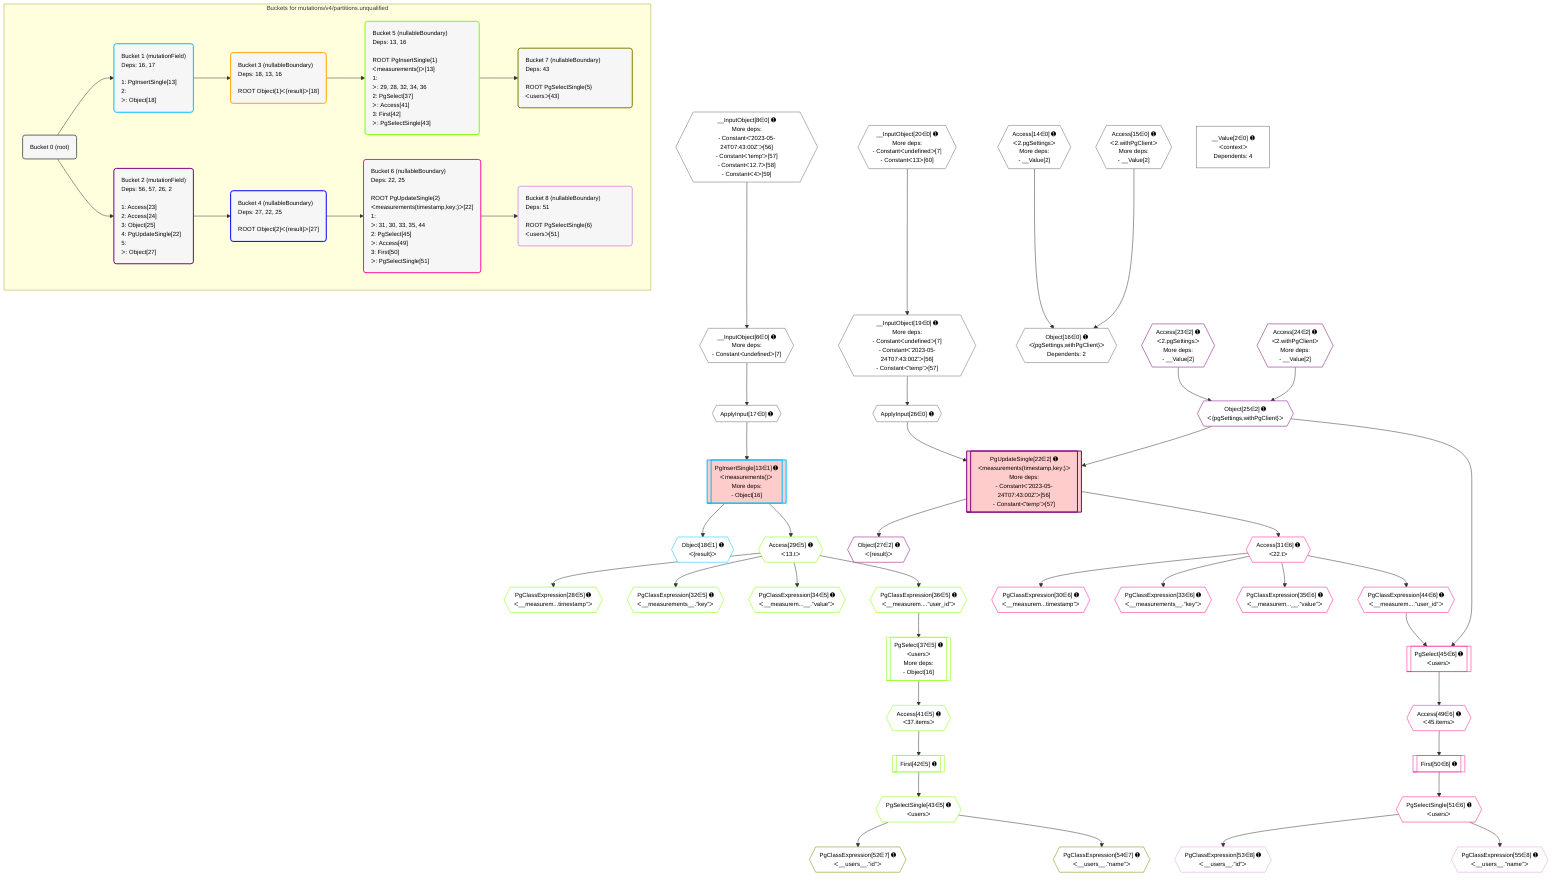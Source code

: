 %%{init: {'themeVariables': { 'fontSize': '12px'}}}%%
graph TD
    classDef path fill:#eee,stroke:#000,color:#000
    classDef plan fill:#fff,stroke-width:1px,color:#000
    classDef itemplan fill:#fff,stroke-width:2px,color:#000
    classDef unbatchedplan fill:#dff,stroke-width:1px,color:#000
    classDef sideeffectplan fill:#fcc,stroke-width:2px,color:#000
    classDef bucket fill:#f6f6f6,color:#000,stroke-width:2px,text-align:left

    subgraph "Buckets for mutations/v4/partitions.unqualified"
    Bucket0("Bucket 0 (root)"):::bucket
    Bucket1("Bucket 1 (mutationField)<br />Deps: 16, 17<br /><br />1: PgInsertSingle[13]<br />2: <br />ᐳ: Object[18]"):::bucket
    Bucket2("Bucket 2 (mutationField)<br />Deps: 56, 57, 26, 2<br /><br />1: Access[23]<br />2: Access[24]<br />3: Object[25]<br />4: PgUpdateSingle[22]<br />5: <br />ᐳ: Object[27]"):::bucket
    Bucket3("Bucket 3 (nullableBoundary)<br />Deps: 18, 13, 16<br /><br />ROOT Object{1}ᐸ{result}ᐳ[18]"):::bucket
    Bucket4("Bucket 4 (nullableBoundary)<br />Deps: 27, 22, 25<br /><br />ROOT Object{2}ᐸ{result}ᐳ[27]"):::bucket
    Bucket5("Bucket 5 (nullableBoundary)<br />Deps: 13, 16<br /><br />ROOT PgInsertSingle{1}ᐸmeasurements()ᐳ[13]<br />1: <br />ᐳ: 29, 28, 32, 34, 36<br />2: PgSelect[37]<br />ᐳ: Access[41]<br />3: First[42]<br />ᐳ: PgSelectSingle[43]"):::bucket
    Bucket6("Bucket 6 (nullableBoundary)<br />Deps: 22, 25<br /><br />ROOT PgUpdateSingle{2}ᐸmeasurements(timestamp,key;)ᐳ[22]<br />1: <br />ᐳ: 31, 30, 33, 35, 44<br />2: PgSelect[45]<br />ᐳ: Access[49]<br />3: First[50]<br />ᐳ: PgSelectSingle[51]"):::bucket
    Bucket7("Bucket 7 (nullableBoundary)<br />Deps: 43<br /><br />ROOT PgSelectSingle{5}ᐸusersᐳ[43]"):::bucket
    Bucket8("Bucket 8 (nullableBoundary)<br />Deps: 51<br /><br />ROOT PgSelectSingle{6}ᐸusersᐳ[51]"):::bucket
    end
    Bucket0 --> Bucket1 & Bucket2
    Bucket1 --> Bucket3
    Bucket2 --> Bucket4
    Bucket3 --> Bucket5
    Bucket4 --> Bucket6
    Bucket5 --> Bucket7
    Bucket6 --> Bucket8

    %% plan dependencies
    __InputObject8{{"__InputObject[8∈0] ➊<br />More deps:<br />- Constantᐸ'2023-05-24T07:43:00Z'ᐳ[56]<br />- Constantᐸ'temp'ᐳ[57]<br />- Constantᐸ12.7ᐳ[58]<br />- Constantᐸ4ᐳ[59]"}}:::plan
    __InputObject19{{"__InputObject[19∈0] ➊<br />More deps:<br />- Constantᐸundefinedᐳ[7]<br />- Constantᐸ'2023-05-24T07:43:00Z'ᐳ[56]<br />- Constantᐸ'temp'ᐳ[57]"}}:::plan
    __InputObject20{{"__InputObject[20∈0] ➊<br />More deps:<br />- Constantᐸundefinedᐳ[7]<br />- Constantᐸ13ᐳ[60]"}}:::plan
    __InputObject20 --> __InputObject19
    __InputObject6{{"__InputObject[6∈0] ➊<br />More deps:<br />- Constantᐸundefinedᐳ[7]"}}:::plan
    __InputObject8 --> __InputObject6
    Object16{{"Object[16∈0] ➊<br />ᐸ{pgSettings,withPgClient}ᐳ<br />Dependents: 2"}}:::plan
    Access14{{"Access[14∈0] ➊<br />ᐸ2.pgSettingsᐳ<br />More deps:<br />- __Value[2]"}}:::plan
    Access15{{"Access[15∈0] ➊<br />ᐸ2.withPgClientᐳ<br />More deps:<br />- __Value[2]"}}:::plan
    Access14 & Access15 --> Object16
    ApplyInput17{{"ApplyInput[17∈0] ➊"}}:::plan
    __InputObject6 --> ApplyInput17
    ApplyInput26{{"ApplyInput[26∈0] ➊"}}:::plan
    __InputObject19 --> ApplyInput26
    __Value2["__Value[2∈0] ➊<br />ᐸcontextᐳ<br />Dependents: 4"]:::plan
    PgInsertSingle13[["PgInsertSingle[13∈1] ➊<br />ᐸmeasurements()ᐳ<br />More deps:<br />- Object[16]"]]:::sideeffectplan
    ApplyInput17 --> PgInsertSingle13
    Object18{{"Object[18∈1] ➊<br />ᐸ{result}ᐳ"}}:::plan
    PgInsertSingle13 --> Object18
    PgUpdateSingle22[["PgUpdateSingle[22∈2] ➊<br />ᐸmeasurements(timestamp,key;)ᐳ<br />More deps:<br />- Constantᐸ'2023-05-24T07:43:00Z'ᐳ[56]<br />- Constantᐸ'temp'ᐳ[57]"]]:::sideeffectplan
    Object25{{"Object[25∈2] ➊<br />ᐸ{pgSettings,withPgClient}ᐳ"}}:::plan
    Object25 & ApplyInput26 --> PgUpdateSingle22
    Access23{{"Access[23∈2] ➊<br />ᐸ2.pgSettingsᐳ<br />More deps:<br />- __Value[2]"}}:::plan
    Access24{{"Access[24∈2] ➊<br />ᐸ2.withPgClientᐳ<br />More deps:<br />- __Value[2]"}}:::plan
    Access23 & Access24 --> Object25
    Object27{{"Object[27∈2] ➊<br />ᐸ{result}ᐳ"}}:::plan
    PgUpdateSingle22 --> Object27
    PgSelect37[["PgSelect[37∈5] ➊<br />ᐸusersᐳ<br />More deps:<br />- Object[16]"]]:::plan
    PgClassExpression36{{"PgClassExpression[36∈5] ➊<br />ᐸ__measurem....”user_id”ᐳ"}}:::plan
    PgClassExpression36 --> PgSelect37
    PgClassExpression28{{"PgClassExpression[28∈5] ➊<br />ᐸ__measurem...timestamp”ᐳ"}}:::plan
    Access29{{"Access[29∈5] ➊<br />ᐸ13.tᐳ"}}:::plan
    Access29 --> PgClassExpression28
    PgInsertSingle13 --> Access29
    PgClassExpression32{{"PgClassExpression[32∈5] ➊<br />ᐸ__measurements__.”key”ᐳ"}}:::plan
    Access29 --> PgClassExpression32
    PgClassExpression34{{"PgClassExpression[34∈5] ➊<br />ᐸ__measurem...__.”value”ᐳ"}}:::plan
    Access29 --> PgClassExpression34
    Access29 --> PgClassExpression36
    Access41{{"Access[41∈5] ➊<br />ᐸ37.itemsᐳ"}}:::plan
    PgSelect37 --> Access41
    First42[["First[42∈5] ➊"]]:::plan
    Access41 --> First42
    PgSelectSingle43{{"PgSelectSingle[43∈5] ➊<br />ᐸusersᐳ"}}:::plan
    First42 --> PgSelectSingle43
    PgSelect45[["PgSelect[45∈6] ➊<br />ᐸusersᐳ"]]:::plan
    PgClassExpression44{{"PgClassExpression[44∈6] ➊<br />ᐸ__measurem....”user_id”ᐳ"}}:::plan
    Object25 & PgClassExpression44 --> PgSelect45
    PgClassExpression30{{"PgClassExpression[30∈6] ➊<br />ᐸ__measurem...timestamp”ᐳ"}}:::plan
    Access31{{"Access[31∈6] ➊<br />ᐸ22.tᐳ"}}:::plan
    Access31 --> PgClassExpression30
    PgUpdateSingle22 --> Access31
    PgClassExpression33{{"PgClassExpression[33∈6] ➊<br />ᐸ__measurements__.”key”ᐳ"}}:::plan
    Access31 --> PgClassExpression33
    PgClassExpression35{{"PgClassExpression[35∈6] ➊<br />ᐸ__measurem...__.”value”ᐳ"}}:::plan
    Access31 --> PgClassExpression35
    Access31 --> PgClassExpression44
    Access49{{"Access[49∈6] ➊<br />ᐸ45.itemsᐳ"}}:::plan
    PgSelect45 --> Access49
    First50[["First[50∈6] ➊"]]:::plan
    Access49 --> First50
    PgSelectSingle51{{"PgSelectSingle[51∈6] ➊<br />ᐸusersᐳ"}}:::plan
    First50 --> PgSelectSingle51
    PgClassExpression52{{"PgClassExpression[52∈7] ➊<br />ᐸ__users__.”id”ᐳ"}}:::plan
    PgSelectSingle43 --> PgClassExpression52
    PgClassExpression54{{"PgClassExpression[54∈7] ➊<br />ᐸ__users__.”name”ᐳ"}}:::plan
    PgSelectSingle43 --> PgClassExpression54
    PgClassExpression53{{"PgClassExpression[53∈8] ➊<br />ᐸ__users__.”id”ᐳ"}}:::plan
    PgSelectSingle51 --> PgClassExpression53
    PgClassExpression55{{"PgClassExpression[55∈8] ➊<br />ᐸ__users__.”name”ᐳ"}}:::plan
    PgSelectSingle51 --> PgClassExpression55

    %% define steps
    classDef bucket0 stroke:#696969
    class Bucket0,__Value2,__InputObject6,__InputObject8,Access14,Access15,Object16,ApplyInput17,__InputObject19,__InputObject20,ApplyInput26 bucket0
    classDef bucket1 stroke:#00bfff
    class Bucket1,PgInsertSingle13,Object18 bucket1
    classDef bucket2 stroke:#7f007f
    class Bucket2,PgUpdateSingle22,Access23,Access24,Object25,Object27 bucket2
    classDef bucket3 stroke:#ffa500
    class Bucket3 bucket3
    classDef bucket4 stroke:#0000ff
    class Bucket4 bucket4
    classDef bucket5 stroke:#7fff00
    class Bucket5,PgClassExpression28,Access29,PgClassExpression32,PgClassExpression34,PgClassExpression36,PgSelect37,Access41,First42,PgSelectSingle43 bucket5
    classDef bucket6 stroke:#ff1493
    class Bucket6,PgClassExpression30,Access31,PgClassExpression33,PgClassExpression35,PgClassExpression44,PgSelect45,Access49,First50,PgSelectSingle51 bucket6
    classDef bucket7 stroke:#808000
    class Bucket7,PgClassExpression52,PgClassExpression54 bucket7
    classDef bucket8 stroke:#dda0dd
    class Bucket8,PgClassExpression53,PgClassExpression55 bucket8

    %% implicit side effects